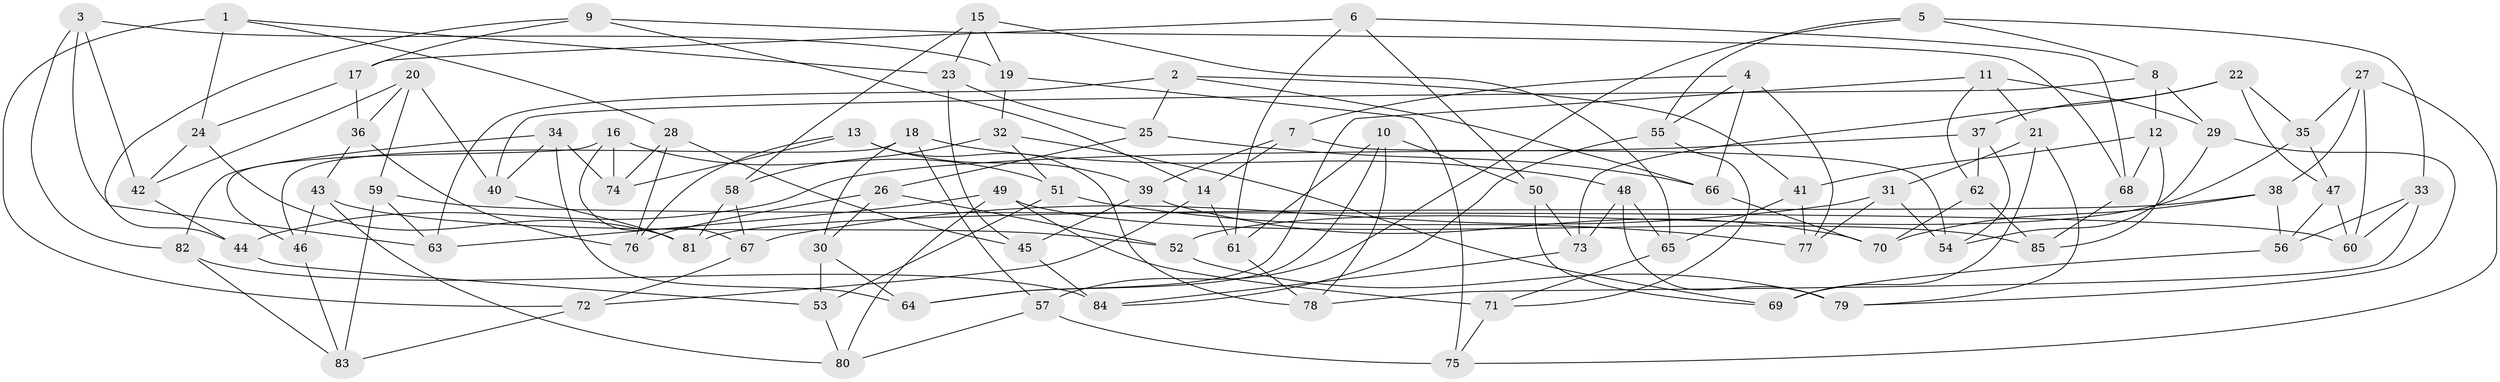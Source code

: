 // coarse degree distribution, {6: 0.4230769230769231, 4: 0.3076923076923077, 5: 0.21153846153846154, 3: 0.057692307692307696}
// Generated by graph-tools (version 1.1) at 2025/38/03/04/25 23:38:13]
// undirected, 85 vertices, 170 edges
graph export_dot {
  node [color=gray90,style=filled];
  1;
  2;
  3;
  4;
  5;
  6;
  7;
  8;
  9;
  10;
  11;
  12;
  13;
  14;
  15;
  16;
  17;
  18;
  19;
  20;
  21;
  22;
  23;
  24;
  25;
  26;
  27;
  28;
  29;
  30;
  31;
  32;
  33;
  34;
  35;
  36;
  37;
  38;
  39;
  40;
  41;
  42;
  43;
  44;
  45;
  46;
  47;
  48;
  49;
  50;
  51;
  52;
  53;
  54;
  55;
  56;
  57;
  58;
  59;
  60;
  61;
  62;
  63;
  64;
  65;
  66;
  67;
  68;
  69;
  70;
  71;
  72;
  73;
  74;
  75;
  76;
  77;
  78;
  79;
  80;
  81;
  82;
  83;
  84;
  85;
  1 -- 23;
  1 -- 28;
  1 -- 24;
  1 -- 72;
  2 -- 63;
  2 -- 66;
  2 -- 25;
  2 -- 41;
  3 -- 42;
  3 -- 82;
  3 -- 19;
  3 -- 63;
  4 -- 66;
  4 -- 77;
  4 -- 7;
  4 -- 55;
  5 -- 57;
  5 -- 8;
  5 -- 33;
  5 -- 55;
  6 -- 68;
  6 -- 17;
  6 -- 50;
  6 -- 61;
  7 -- 54;
  7 -- 14;
  7 -- 39;
  8 -- 29;
  8 -- 12;
  8 -- 40;
  9 -- 44;
  9 -- 14;
  9 -- 17;
  9 -- 68;
  10 -- 64;
  10 -- 78;
  10 -- 50;
  10 -- 61;
  11 -- 64;
  11 -- 62;
  11 -- 29;
  11 -- 21;
  12 -- 85;
  12 -- 68;
  12 -- 41;
  13 -- 78;
  13 -- 76;
  13 -- 74;
  13 -- 39;
  14 -- 72;
  14 -- 61;
  15 -- 58;
  15 -- 23;
  15 -- 19;
  15 -- 65;
  16 -- 51;
  16 -- 74;
  16 -- 46;
  16 -- 67;
  17 -- 36;
  17 -- 24;
  18 -- 46;
  18 -- 57;
  18 -- 48;
  18 -- 30;
  19 -- 75;
  19 -- 32;
  20 -- 40;
  20 -- 36;
  20 -- 42;
  20 -- 59;
  21 -- 69;
  21 -- 31;
  21 -- 79;
  22 -- 73;
  22 -- 47;
  22 -- 37;
  22 -- 35;
  23 -- 25;
  23 -- 45;
  24 -- 81;
  24 -- 42;
  25 -- 26;
  25 -- 66;
  26 -- 30;
  26 -- 52;
  26 -- 76;
  27 -- 75;
  27 -- 38;
  27 -- 35;
  27 -- 60;
  28 -- 45;
  28 -- 76;
  28 -- 74;
  29 -- 79;
  29 -- 54;
  30 -- 64;
  30 -- 53;
  31 -- 77;
  31 -- 54;
  31 -- 67;
  32 -- 69;
  32 -- 58;
  32 -- 51;
  33 -- 60;
  33 -- 56;
  33 -- 78;
  34 -- 82;
  34 -- 40;
  34 -- 74;
  34 -- 64;
  35 -- 47;
  35 -- 52;
  36 -- 76;
  36 -- 43;
  37 -- 62;
  37 -- 54;
  37 -- 44;
  38 -- 56;
  38 -- 81;
  38 -- 70;
  39 -- 70;
  39 -- 45;
  40 -- 81;
  41 -- 65;
  41 -- 77;
  42 -- 44;
  43 -- 52;
  43 -- 46;
  43 -- 80;
  44 -- 53;
  45 -- 84;
  46 -- 83;
  47 -- 56;
  47 -- 60;
  48 -- 73;
  48 -- 65;
  48 -- 79;
  49 -- 63;
  49 -- 85;
  49 -- 71;
  49 -- 80;
  50 -- 73;
  50 -- 69;
  51 -- 77;
  51 -- 53;
  52 -- 79;
  53 -- 80;
  55 -- 71;
  55 -- 84;
  56 -- 69;
  57 -- 75;
  57 -- 80;
  58 -- 81;
  58 -- 67;
  59 -- 60;
  59 -- 83;
  59 -- 63;
  61 -- 78;
  62 -- 70;
  62 -- 85;
  65 -- 71;
  66 -- 70;
  67 -- 72;
  68 -- 85;
  71 -- 75;
  72 -- 83;
  73 -- 84;
  82 -- 84;
  82 -- 83;
}
